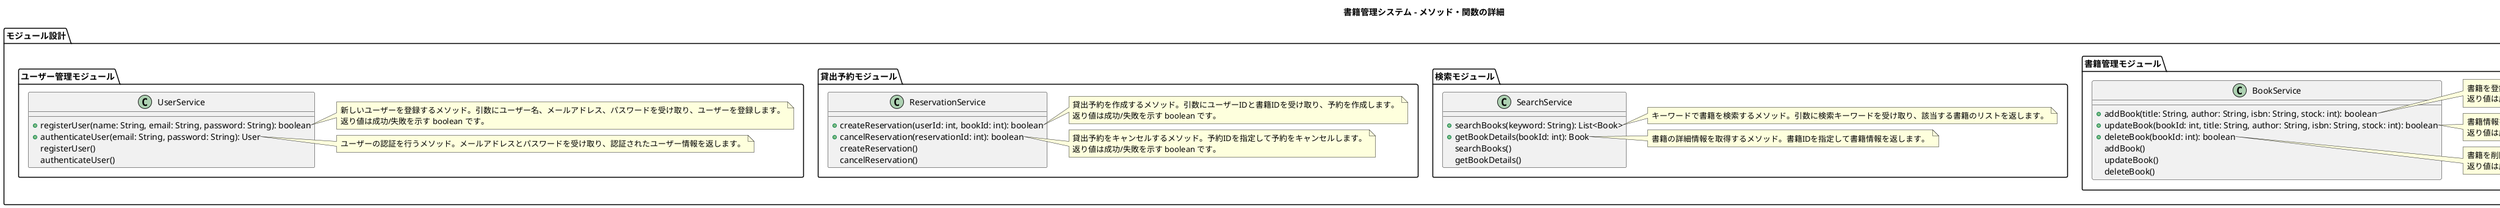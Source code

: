 @startuml
title 書籍管理システム - メソッド・関数の詳細

package "モジュール設計" {

    package "書籍管理モジュール" {
        class BookService {
            + addBook(title: String, author: String, isbn: String, stock: int): boolean
            + updateBook(bookId: int, title: String, author: String, isbn: String, stock: int): boolean
            + deleteBook(bookId: int): boolean
        }

        BookService : addBook()
        BookService : updateBook()
        BookService : deleteBook()

        note right of BookService::addBook
        書籍を登録するメソッド。引数にタイトル、著者、ISBN、在庫数を受け取り、書籍を追加します。
        返り値は成功/失敗を示す boolean です。
        end note

        note right of BookService::updateBook
        書籍情報を更新するメソッド。書籍IDを指定し、書籍情報を更新します。
        返り値は成功/失敗を示す boolean です。
        end note

        note right of BookService::deleteBook
        書籍を削除するメソッド。書籍IDを指定して書籍を削除します。
        返り値は成功/失敗を示す boolean です。
        end note
    }

    package "検索モジュール" {
        class SearchService {
            + searchBooks(keyword: String): List<Book>
            + getBookDetails(bookId: int): Book
        }

        SearchService : searchBooks()
        SearchService : getBookDetails()

        note right of SearchService::searchBooks
        キーワードで書籍を検索するメソッド。引数に検索キーワードを受け取り、該当する書籍のリストを返します。
        end note

        note right of SearchService::getBookDetails
        書籍の詳細情報を取得するメソッド。書籍IDを指定して書籍情報を返します。
        end note
    }

    package "貸出予約モジュール" {
        class ReservationService {
            + createReservation(userId: int, bookId: int): boolean
            + cancelReservation(reservationId: int): boolean
        }

        ReservationService : createReservation()
        ReservationService : cancelReservation()

        note right of ReservationService::createReservation
        貸出予約を作成するメソッド。引数にユーザーIDと書籍IDを受け取り、予約を作成します。
        返り値は成功/失敗を示す boolean です。
        end note

        note right of ReservationService::cancelReservation
        貸出予約をキャンセルするメソッド。予約IDを指定して予約をキャンセルします。
        返り値は成功/失敗を示す boolean です。
        end note
    }

    package "ユーザー管理モジュール" {
        class UserService {
            + registerUser(name: String, email: String, password: String): boolean
            + authenticateUser(email: String, password: String): User
        }

        UserService : registerUser()
        UserService : authenticateUser()

        note right of UserService::registerUser
        新しいユーザーを登録するメソッド。引数にユーザー名、メールアドレス、パスワードを受け取り、ユーザーを登録します。
        返り値は成功/失敗を示す boolean です。
        end note

        note right of UserService::authenticateUser
        ユーザーの認証を行うメソッド。メールアドレスとパスワードを受け取り、認証されたユーザー情報を返します。
        end note
    }
}

@enduml